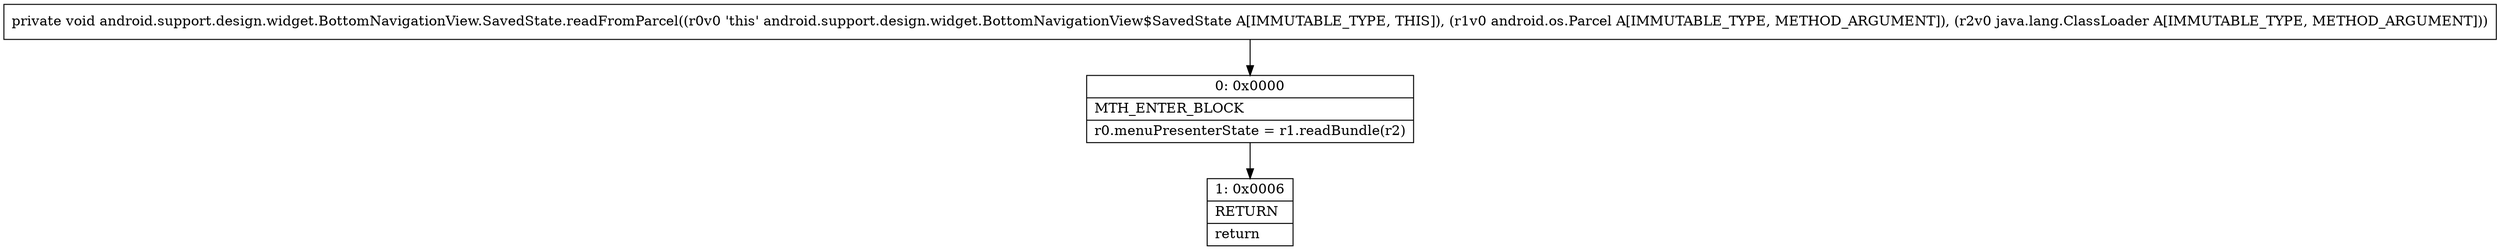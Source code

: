 digraph "CFG forandroid.support.design.widget.BottomNavigationView.SavedState.readFromParcel(Landroid\/os\/Parcel;Ljava\/lang\/ClassLoader;)V" {
Node_0 [shape=record,label="{0\:\ 0x0000|MTH_ENTER_BLOCK\l|r0.menuPresenterState = r1.readBundle(r2)\l}"];
Node_1 [shape=record,label="{1\:\ 0x0006|RETURN\l|return\l}"];
MethodNode[shape=record,label="{private void android.support.design.widget.BottomNavigationView.SavedState.readFromParcel((r0v0 'this' android.support.design.widget.BottomNavigationView$SavedState A[IMMUTABLE_TYPE, THIS]), (r1v0 android.os.Parcel A[IMMUTABLE_TYPE, METHOD_ARGUMENT]), (r2v0 java.lang.ClassLoader A[IMMUTABLE_TYPE, METHOD_ARGUMENT])) }"];
MethodNode -> Node_0;
Node_0 -> Node_1;
}

